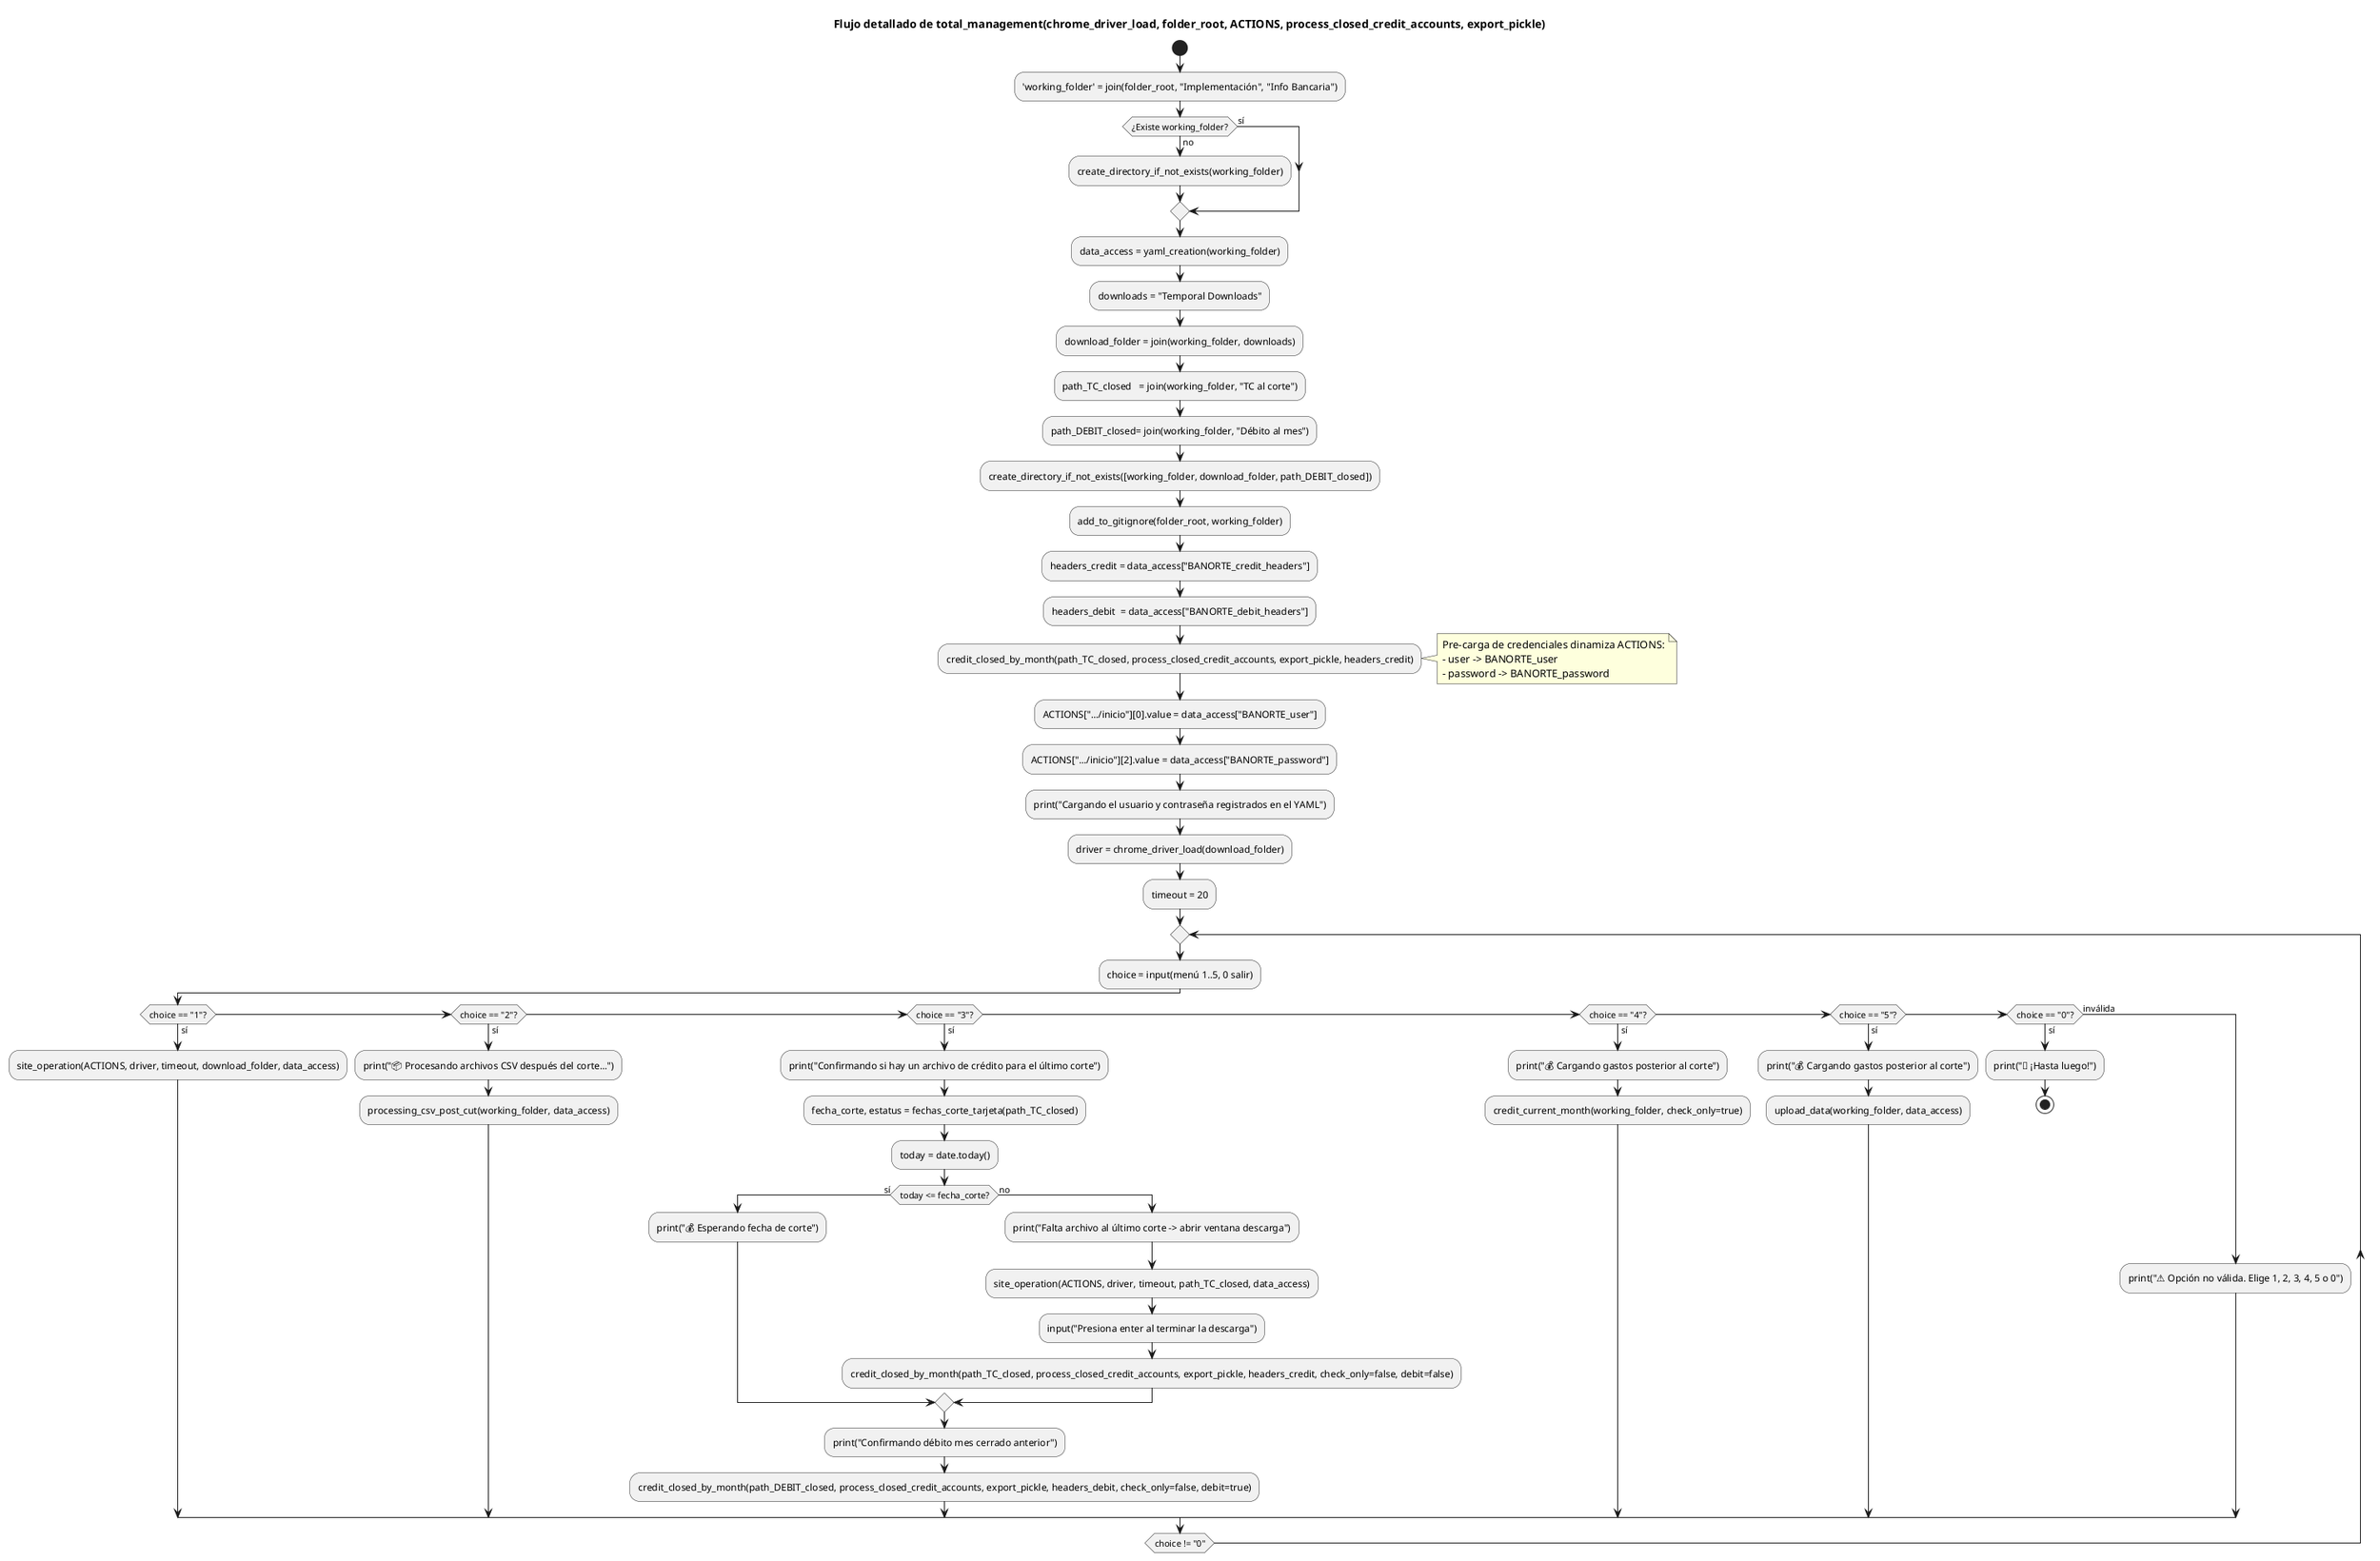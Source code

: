 @startuml
title Flujo detallado de total_management(chrome_driver_load, folder_root, ACTIONS, process_closed_credit_accounts, export_pickle)

start
:'working_folder' = join(folder_root, "Implementación", "Info Bancaria");
if (¿Existe working_folder?) then (sí)
else (no)
  :create_directory_if_not_exists(working_folder);
endif
:data_access = yaml_creation(working_folder);

:downloads = "Temporal Downloads";
:download_folder = join(working_folder, downloads);
:path_TC_closed   = join(working_folder, "TC al corte");
:path_DEBIT_closed= join(working_folder, "Débito al mes");
:create_directory_if_not_exists([working_folder, download_folder, path_DEBIT_closed]);
:add_to_gitignore(folder_root, working_folder);

:headers_credit = data_access["BANORTE_credit_headers"];
:headers_debit  = data_access["BANORTE_debit_headers"];

:credit_closed_by_month(path_TC_closed, process_closed_credit_accounts, export_pickle, headers_credit);

note right
Pre-carga de credenciales dinamiza ACTIONS:
- user -> BANORTE_user
- password -> BANORTE_password
end note

:ACTIONS[".../inicio"][0].value = data_access["BANORTE_user"];
:ACTIONS[".../inicio"][2].value = data_access["BANORTE_password"];

:print("Cargando el usuario y contraseña registrados en el YAML");
:driver = chrome_driver_load(download_folder);
:timeout = 20;

repeat
:choice = input(menú 1..5, 0 salir);

if (choice == "1"?) then (sí)
  :site_operation(ACTIONS, driver, timeout, download_folder, data_access);
elseif (choice == "2"?) then (sí)
  :print("📦 Procesando archivos CSV después del corte...");
  :processing_csv_post_cut(working_folder, data_access);
elseif (choice == "3"?) then (sí)
  :print("Confirmando si hay un archivo de crédito para el último corte");
  :fecha_corte, estatus = fechas_corte_tarjeta(path_TC_closed);
  :today = date.today();

  if (today <= fecha_corte?) then (sí)
    :print("💰 Esperando fecha de corte");
  else (no)
    :print("Falta archivo al último corte -> abrir ventana descarga");
    :site_operation(ACTIONS, driver, timeout, path_TC_closed, data_access);
    :input("Presiona enter al terminar la descarga");
    :credit_closed_by_month(path_TC_closed, process_closed_credit_accounts, export_pickle, headers_credit, check_only=false, debit=false);
  endif

  :print("Confirmando débito mes cerrado anterior");
  :credit_closed_by_month(path_DEBIT_closed, process_closed_credit_accounts, export_pickle, headers_debit, check_only=false, debit=true);

elseif (choice == "4"?) then (sí)
  :print("💰 Cargando gastos posterior al corte");
  :credit_current_month(working_folder, check_only=true);
elseif (choice == "5"?) then (sí)
  :print("💰 Cargando gastos posterior al corte");
  :upload_data(working_folder, data_access);
elseif (choice == "0"?) then (sí)
  :print("👋 ¡Hasta luego!");
  stop
else (inválida)
  :print("⚠️ Opción no válida. Elige 1, 2, 3, 4, 5 o 0");
endif

repeat while (choice != "0")
@enduml